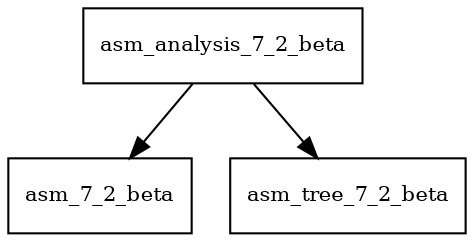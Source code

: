 digraph asm_analysis_7_2_beta_dependencies {
  node [shape = box, fontsize=10.0];
  asm_analysis_7_2_beta -> asm_7_2_beta;
  asm_analysis_7_2_beta -> asm_tree_7_2_beta;
}
